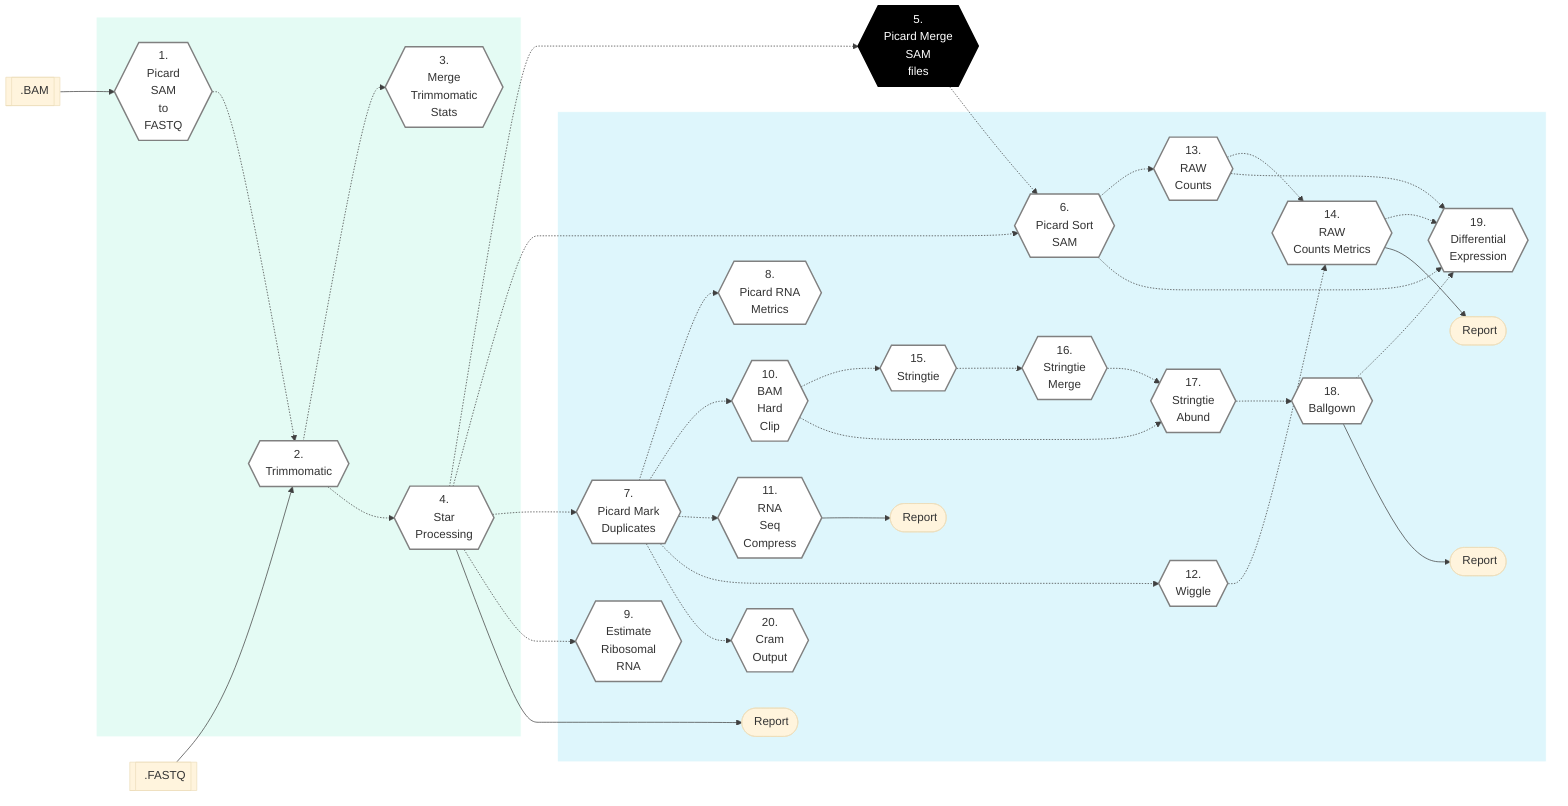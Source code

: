 %%{init: {'theme': 'base', 'themeVariables': { 'lineColor': '#404040'}}}%%

        %% GenPipes Schema for rnaseq.py
        %% Ref: https://bitbucket.org/mugqic/genpipes/src/master/pipelines/rnaseq/
        %% Author Shaloo Shalini <shalz@hotmail.com>
        %% -t stringtie

        graph LR
        Node1{{ 1. <br/> Picard <br/> SAM <br/> to <br/> FASTQ }}:::nodefill
        Node2{{ 2. <br/> Trimmomatic }}:::nodefill
        Node3{{ 3. <br/> Merge <br/> Trimmomatic <br/> Stats }}:::nodefill
        Node4{{ 4. <br/> Star <br/> Processing }}:::nodefill
        Node5{{ 5. <br/> Picard Merge <br/> SAM <br/> files }}:::nodefillblack
        Node6{{ 6. <br/> Picard Sort <br/> SAM }}:::nodefill
        Node7{{ 7. <br/> Picard Mark <br/> Duplicates }}:::nodefill
        Node8{{ 8. <br/> Picard RNA <br/> Metrics }}:::nodefill
        Node9{{ 9. <br/> Estimate <br/> Ribosomal <br/> RNA }}:::nodefill
        Node10{{ 10. <br/> BAM <br/> Hard <br/> Clip }}:::nodefill
        Node11{{ 11. <br/> RNA <br/> Seq <br/> Compress }}:::nodefill
        Node12{{ 12. <br/> Wiggle }}:::nodefill
        Node13{{ 13. <br/> RAW <br/> Counts }}:::nodefill
        Node14{{ 14. <br/> RAW <br/> Counts Metrics }}:::nodefill
        Node15{{ 15. <br/> Stringtie }}:::nodefill
        Node16{{ 16. <br/> Stringtie <br/> Merge }}:::nodefill
        Node17{{ 17. <br/> Stringtie <br/> Abund }}:::nodefill
        Node18{{ 18. <br/> Ballgown }}:::nodefill
        Node19{{ 19. <br/> Differential <br/> Expression }}:::nodefill
        Node20{{ 20. <br/> Cram <br/> Output }}:::nodefill

        Input1[[fa:fa-file-archive-o .BAM]]
        Input2[[fa:fa-file-archive-o .FASTQ]]

        StarOP([fa:fa-sticky-note-o Report ])
        RcmOP([fa:fa-sticky-note-o Report ])
        RnaOP([fa:fa-sticky-note-o Report ])
        BallgownOP([fa:fa-sticky-note-o Report ])

        Input1 --> Node1 -.-> Node2
        Input2 --> Node2

        Node2 -.-> Node3 & Node4
        Node4 -.-> Node5 & Node6 & Node7 & Node9
        Node5 -.-> Node6
        Node6 -.-> Node13 & Node19
        Node7 -.-> Node8 & Node10 & Node11 & Node12 & Node20
        Node10 -.-> Node15 & Node17
        Node12 -.-> Node14
        Node13 -.-> Node14 & Node19
        Node14 -.-> Node19
        Node15 -.-> Node16 -.-> Node17 -.-> Node18 -.-> Node19

        Node4 ---> StarOP
        Node11 --> RnaOP
        Node14 --> RcmOP
        Node18 --> BallgownOP

        subgraph readSetSteps[" "]
          Node1
          Node2
          Node3
          Node4
        end
        subgraph sampleSetSteps[" "]
          Node6
          Node7
          Node8
          Node9
          Node10
          Node11
          Node12
          Node13
          Node14
          Node15
          Node16
          Node17
          Node18
          Node19
          Node20

          StarOP
          RcmOP
          RnaOP
          BallgownOP
        end
        classDef greenRect fill:#E4FBF4,stroke:white
        class readSetSteps greenRect
        classDef blueRect fill:#DEF6FC,stroke:white
        class sampleSetSteps blueRect
        classDef nodefill fill:#ffffff,stroke:gray,stroke-width:2px
        classDef nodefillblack fill:black,stroke:black,color:white,stroke-width:2px
